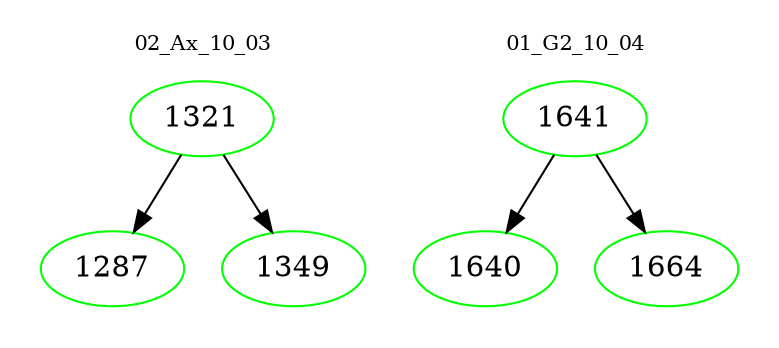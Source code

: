 digraph{
subgraph cluster_0 {
color = white
label = "02_Ax_10_03";
fontsize=10;
T0_1321 [label="1321", color="green"]
T0_1321 -> T0_1287 [color="black"]
T0_1287 [label="1287", color="green"]
T0_1321 -> T0_1349 [color="black"]
T0_1349 [label="1349", color="green"]
}
subgraph cluster_1 {
color = white
label = "01_G2_10_04";
fontsize=10;
T1_1641 [label="1641", color="green"]
T1_1641 -> T1_1640 [color="black"]
T1_1640 [label="1640", color="green"]
T1_1641 -> T1_1664 [color="black"]
T1_1664 [label="1664", color="green"]
}
}
